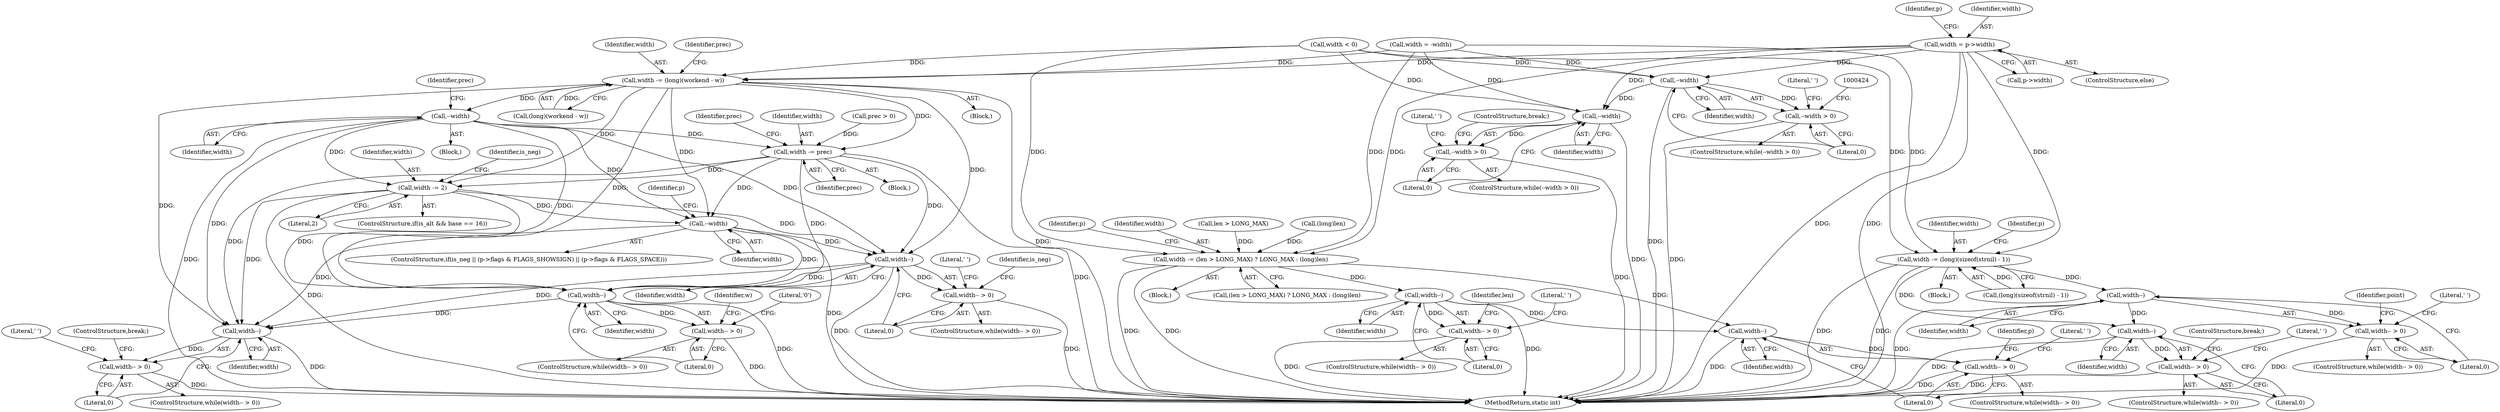 digraph "0_curl_curl-7_51_0-162-g3ab3c16@pointer" {
"1000322" [label="(Call,width = p->width)"];
"1000417" [label="(Call,--width)"];
"1000416" [label="(Call,--width > 0)"];
"1000434" [label="(Call,--width)"];
"1000433" [label="(Call,--width > 0)"];
"1000568" [label="(Call,width -= (long)(workend - w))"];
"1000598" [label="(Call,--width)"];
"1000605" [label="(Call,width -= prec)"];
"1000624" [label="(Call,width -= 2)"];
"1000641" [label="(Call,--width)"];
"1000659" [label="(Call,width--)"];
"1000658" [label="(Call,width-- > 0)"];
"1000721" [label="(Call,width--)"];
"1000720" [label="(Call,width-- > 0)"];
"1000743" [label="(Call,width--)"];
"1000742" [label="(Call,width-- > 0)"];
"1000824" [label="(Call,width -= (len > LONG_MAX) ? LONG_MAX : (long)len)"];
"1000851" [label="(Call,width--)"];
"1000850" [label="(Call,width-- > 0)"];
"1000876" [label="(Call,width--)"];
"1000875" [label="(Call,width-- > 0)"];
"1000939" [label="(Call,width -= (long)(sizeof(strnil) - 1))"];
"1000955" [label="(Call,width--)"];
"1000954" [label="(Call,width-- > 0)"];
"1000982" [label="(Call,width--)"];
"1000981" [label="(Call,width-- > 0)"];
"1000576" [label="(Identifier,prec)"];
"1000629" [label="(Identifier,is_neg)"];
"1000438" [label="(Literal,' ')"];
"1000660" [label="(Identifier,width)"];
"1000748" [label="(ControlStructure,break;)"];
"1000827" [label="(Call,len > LONG_MAX)"];
"1000722" [label="(Identifier,width)"];
"1000744" [label="(Identifier,width)"];
"1000745" [label="(Literal,0)"];
"1000416" [label="(Call,--width > 0)"];
"1000959" [label="(Literal,' ')"];
"1000663" [label="(Literal,' ')"];
"1000642" [label="(Identifier,width)"];
"1000604" [label="(Block,)"];
"1000417" [label="(Call,--width)"];
"1000956" [label="(Identifier,width)"];
"1000875" [label="(Call,width-- > 0)"];
"1000962" [label="(Identifier,point)"];
"1000432" [label="(ControlStructure,while(--width > 0))"];
"1000747" [label="(Literal,' ')"];
"1000849" [label="(ControlStructure,while(width-- > 0))"];
"1000624" [label="(Call,width -= 2)"];
"1000876" [label="(Call,width--)"];
"1000880" [label="(Literal,' ')"];
"1000434" [label="(Call,--width)"];
"1000824" [label="(Call,width -= (len > LONG_MAX) ? LONG_MAX : (long)len)"];
"1000957" [label="(Literal,0)"];
"1000322" [label="(Call,width = p->width)"];
"1000743" [label="(Call,width--)"];
"1000984" [label="(Literal,0)"];
"1000982" [label="(Call,width--)"];
"1000570" [label="(Call,(long)(workend - w))"];
"1000330" [label="(Identifier,p)"];
"1000878" [label="(Literal,0)"];
"1000950" [label="(Identifier,p)"];
"1000592" [label="(Block,)"];
"1000324" [label="(Call,p->width)"];
"1000568" [label="(Call,width -= (long)(workend - w))"];
"1000850" [label="(Call,width-- > 0)"];
"1000983" [label="(Identifier,width)"];
"1000939" [label="(Call,width -= (long)(sizeof(strnil) - 1))"];
"1000884" [label="(Identifier,p)"];
"1000625" [label="(Identifier,width)"];
"1000433" [label="(Call,--width > 0)"];
"1000439" [label="(ControlStructure,break;)"];
"1000418" [label="(Identifier,width)"];
"1000415" [label="(ControlStructure,while(--width > 0))"];
"1000419" [label="(Literal,0)"];
"1000659" [label="(Call,width--)"];
"1000826" [label="(Call,(len > LONG_MAX) ? LONG_MAX : (long)len)"];
"1000954" [label="(Call,width-- > 0)"];
"1000721" [label="(Call,width--)"];
"1000741" [label="(ControlStructure,while(width-- > 0))"];
"1000323" [label="(Identifier,width)"];
"1000831" [label="(Call,(long)len)"];
"1000742" [label="(Call,width-- > 0)"];
"1000303" [label="(Call,width < 0)"];
"1000719" [label="(ControlStructure,while(width-- > 0))"];
"1000626" [label="(Literal,2)"];
"1000641" [label="(Call,--width)"];
"1000627" [label="(ControlStructure,if(is_neg || (p->flags & FLAGS_SHOWSIGN) || (p->flags & FLAGS_SPACE)))"];
"1000860" [label="(Identifier,len)"];
"1000750" [label="(Block,)"];
"1000435" [label="(Identifier,width)"];
"1000877" [label="(Identifier,width)"];
"1000569" [label="(Identifier,width)"];
"1000606" [label="(Identifier,width)"];
"1000986" [label="(Literal,' ')"];
"1000837" [label="(Identifier,p)"];
"1000987" [label="(ControlStructure,break;)"];
"1000658" [label="(Call,width-- > 0)"];
"1000607" [label="(Identifier,prec)"];
"1000661" [label="(Literal,0)"];
"1000665" [label="(Identifier,is_neg)"];
"1000853" [label="(Literal,0)"];
"1000725" [label="(Literal,'0')"];
"1000602" [label="(Identifier,prec)"];
"1000940" [label="(Identifier,width)"];
"1000874" [label="(ControlStructure,while(width-- > 0))"];
"1000605" [label="(Call,width -= prec)"];
"1000598" [label="(Call,--width)"];
"1000599" [label="(Identifier,width)"];
"1000321" [label="(ControlStructure,else)"];
"1000436" [label="(Literal,0)"];
"1000390" [label="(Block,)"];
"1000941" [label="(Call,(long)(sizeof(strnil) - 1))"];
"1000648" [label="(Identifier,p)"];
"1000825" [label="(Identifier,width)"];
"1000723" [label="(Literal,0)"];
"1000980" [label="(ControlStructure,while(width-- > 0))"];
"1000851" [label="(Call,width--)"];
"1001386" [label="(MethodReturn,static int)"];
"1000852" [label="(Identifier,width)"];
"1000933" [label="(Block,)"];
"1000981" [label="(Call,width-- > 0)"];
"1000618" [label="(ControlStructure,if(is_alt && base == 16))"];
"1000601" [label="(Call,prec > 0)"];
"1000955" [label="(Call,width--)"];
"1000611" [label="(Identifier,prec)"];
"1000855" [label="(Literal,' ')"];
"1000421" [label="(Literal,' ')"];
"1000720" [label="(Call,width-- > 0)"];
"1000307" [label="(Call,width = -width)"];
"1000657" [label="(ControlStructure,while(width-- > 0))"];
"1000953" [label="(ControlStructure,while(width-- > 0))"];
"1000729" [label="(Identifier,w)"];
"1000322" -> "1000321"  [label="AST: "];
"1000322" -> "1000324"  [label="CFG: "];
"1000323" -> "1000322"  [label="AST: "];
"1000324" -> "1000322"  [label="AST: "];
"1000330" -> "1000322"  [label="CFG: "];
"1000322" -> "1001386"  [label="DDG: "];
"1000322" -> "1001386"  [label="DDG: "];
"1000322" -> "1000417"  [label="DDG: "];
"1000322" -> "1000434"  [label="DDG: "];
"1000322" -> "1000568"  [label="DDG: "];
"1000322" -> "1000824"  [label="DDG: "];
"1000322" -> "1000939"  [label="DDG: "];
"1000417" -> "1000416"  [label="AST: "];
"1000417" -> "1000418"  [label="CFG: "];
"1000418" -> "1000417"  [label="AST: "];
"1000419" -> "1000417"  [label="CFG: "];
"1000417" -> "1001386"  [label="DDG: "];
"1000417" -> "1000416"  [label="DDG: "];
"1000303" -> "1000417"  [label="DDG: "];
"1000307" -> "1000417"  [label="DDG: "];
"1000417" -> "1000434"  [label="DDG: "];
"1000416" -> "1000415"  [label="AST: "];
"1000416" -> "1000419"  [label="CFG: "];
"1000419" -> "1000416"  [label="AST: "];
"1000421" -> "1000416"  [label="CFG: "];
"1000424" -> "1000416"  [label="CFG: "];
"1000416" -> "1001386"  [label="DDG: "];
"1000434" -> "1000433"  [label="AST: "];
"1000434" -> "1000435"  [label="CFG: "];
"1000435" -> "1000434"  [label="AST: "];
"1000436" -> "1000434"  [label="CFG: "];
"1000434" -> "1001386"  [label="DDG: "];
"1000434" -> "1000433"  [label="DDG: "];
"1000303" -> "1000434"  [label="DDG: "];
"1000307" -> "1000434"  [label="DDG: "];
"1000433" -> "1000432"  [label="AST: "];
"1000433" -> "1000436"  [label="CFG: "];
"1000436" -> "1000433"  [label="AST: "];
"1000438" -> "1000433"  [label="CFG: "];
"1000439" -> "1000433"  [label="CFG: "];
"1000433" -> "1001386"  [label="DDG: "];
"1000568" -> "1000390"  [label="AST: "];
"1000568" -> "1000570"  [label="CFG: "];
"1000569" -> "1000568"  [label="AST: "];
"1000570" -> "1000568"  [label="AST: "];
"1000576" -> "1000568"  [label="CFG: "];
"1000568" -> "1001386"  [label="DDG: "];
"1000570" -> "1000568"  [label="DDG: "];
"1000303" -> "1000568"  [label="DDG: "];
"1000307" -> "1000568"  [label="DDG: "];
"1000568" -> "1000598"  [label="DDG: "];
"1000568" -> "1000605"  [label="DDG: "];
"1000568" -> "1000624"  [label="DDG: "];
"1000568" -> "1000641"  [label="DDG: "];
"1000568" -> "1000659"  [label="DDG: "];
"1000568" -> "1000721"  [label="DDG: "];
"1000568" -> "1000743"  [label="DDG: "];
"1000598" -> "1000592"  [label="AST: "];
"1000598" -> "1000599"  [label="CFG: "];
"1000599" -> "1000598"  [label="AST: "];
"1000602" -> "1000598"  [label="CFG: "];
"1000598" -> "1001386"  [label="DDG: "];
"1000598" -> "1000605"  [label="DDG: "];
"1000598" -> "1000624"  [label="DDG: "];
"1000598" -> "1000641"  [label="DDG: "];
"1000598" -> "1000659"  [label="DDG: "];
"1000598" -> "1000721"  [label="DDG: "];
"1000598" -> "1000743"  [label="DDG: "];
"1000605" -> "1000604"  [label="AST: "];
"1000605" -> "1000607"  [label="CFG: "];
"1000606" -> "1000605"  [label="AST: "];
"1000607" -> "1000605"  [label="AST: "];
"1000611" -> "1000605"  [label="CFG: "];
"1000605" -> "1001386"  [label="DDG: "];
"1000601" -> "1000605"  [label="DDG: "];
"1000605" -> "1000624"  [label="DDG: "];
"1000605" -> "1000641"  [label="DDG: "];
"1000605" -> "1000659"  [label="DDG: "];
"1000605" -> "1000721"  [label="DDG: "];
"1000605" -> "1000743"  [label="DDG: "];
"1000624" -> "1000618"  [label="AST: "];
"1000624" -> "1000626"  [label="CFG: "];
"1000625" -> "1000624"  [label="AST: "];
"1000626" -> "1000624"  [label="AST: "];
"1000629" -> "1000624"  [label="CFG: "];
"1000624" -> "1001386"  [label="DDG: "];
"1000624" -> "1000641"  [label="DDG: "];
"1000624" -> "1000659"  [label="DDG: "];
"1000624" -> "1000721"  [label="DDG: "];
"1000624" -> "1000743"  [label="DDG: "];
"1000641" -> "1000627"  [label="AST: "];
"1000641" -> "1000642"  [label="CFG: "];
"1000642" -> "1000641"  [label="AST: "];
"1000648" -> "1000641"  [label="CFG: "];
"1000641" -> "1001386"  [label="DDG: "];
"1000641" -> "1000659"  [label="DDG: "];
"1000641" -> "1000721"  [label="DDG: "];
"1000641" -> "1000743"  [label="DDG: "];
"1000659" -> "1000658"  [label="AST: "];
"1000659" -> "1000660"  [label="CFG: "];
"1000660" -> "1000659"  [label="AST: "];
"1000661" -> "1000659"  [label="CFG: "];
"1000659" -> "1001386"  [label="DDG: "];
"1000659" -> "1000658"  [label="DDG: "];
"1000659" -> "1000721"  [label="DDG: "];
"1000659" -> "1000743"  [label="DDG: "];
"1000658" -> "1000657"  [label="AST: "];
"1000658" -> "1000661"  [label="CFG: "];
"1000661" -> "1000658"  [label="AST: "];
"1000663" -> "1000658"  [label="CFG: "];
"1000665" -> "1000658"  [label="CFG: "];
"1000658" -> "1001386"  [label="DDG: "];
"1000721" -> "1000720"  [label="AST: "];
"1000721" -> "1000722"  [label="CFG: "];
"1000722" -> "1000721"  [label="AST: "];
"1000723" -> "1000721"  [label="CFG: "];
"1000721" -> "1001386"  [label="DDG: "];
"1000721" -> "1000720"  [label="DDG: "];
"1000721" -> "1000743"  [label="DDG: "];
"1000720" -> "1000719"  [label="AST: "];
"1000720" -> "1000723"  [label="CFG: "];
"1000723" -> "1000720"  [label="AST: "];
"1000725" -> "1000720"  [label="CFG: "];
"1000729" -> "1000720"  [label="CFG: "];
"1000720" -> "1001386"  [label="DDG: "];
"1000743" -> "1000742"  [label="AST: "];
"1000743" -> "1000744"  [label="CFG: "];
"1000744" -> "1000743"  [label="AST: "];
"1000745" -> "1000743"  [label="CFG: "];
"1000743" -> "1001386"  [label="DDG: "];
"1000743" -> "1000742"  [label="DDG: "];
"1000742" -> "1000741"  [label="AST: "];
"1000742" -> "1000745"  [label="CFG: "];
"1000745" -> "1000742"  [label="AST: "];
"1000747" -> "1000742"  [label="CFG: "];
"1000748" -> "1000742"  [label="CFG: "];
"1000742" -> "1001386"  [label="DDG: "];
"1000824" -> "1000750"  [label="AST: "];
"1000824" -> "1000826"  [label="CFG: "];
"1000825" -> "1000824"  [label="AST: "];
"1000826" -> "1000824"  [label="AST: "];
"1000837" -> "1000824"  [label="CFG: "];
"1000824" -> "1001386"  [label="DDG: "];
"1000824" -> "1001386"  [label="DDG: "];
"1000827" -> "1000824"  [label="DDG: "];
"1000831" -> "1000824"  [label="DDG: "];
"1000303" -> "1000824"  [label="DDG: "];
"1000307" -> "1000824"  [label="DDG: "];
"1000824" -> "1000851"  [label="DDG: "];
"1000824" -> "1000876"  [label="DDG: "];
"1000851" -> "1000850"  [label="AST: "];
"1000851" -> "1000852"  [label="CFG: "];
"1000852" -> "1000851"  [label="AST: "];
"1000853" -> "1000851"  [label="CFG: "];
"1000851" -> "1001386"  [label="DDG: "];
"1000851" -> "1000850"  [label="DDG: "];
"1000851" -> "1000876"  [label="DDG: "];
"1000850" -> "1000849"  [label="AST: "];
"1000850" -> "1000853"  [label="CFG: "];
"1000853" -> "1000850"  [label="AST: "];
"1000855" -> "1000850"  [label="CFG: "];
"1000860" -> "1000850"  [label="CFG: "];
"1000850" -> "1001386"  [label="DDG: "];
"1000876" -> "1000875"  [label="AST: "];
"1000876" -> "1000877"  [label="CFG: "];
"1000877" -> "1000876"  [label="AST: "];
"1000878" -> "1000876"  [label="CFG: "];
"1000876" -> "1001386"  [label="DDG: "];
"1000876" -> "1000875"  [label="DDG: "];
"1000875" -> "1000874"  [label="AST: "];
"1000875" -> "1000878"  [label="CFG: "];
"1000878" -> "1000875"  [label="AST: "];
"1000880" -> "1000875"  [label="CFG: "];
"1000884" -> "1000875"  [label="CFG: "];
"1000875" -> "1001386"  [label="DDG: "];
"1000939" -> "1000933"  [label="AST: "];
"1000939" -> "1000941"  [label="CFG: "];
"1000940" -> "1000939"  [label="AST: "];
"1000941" -> "1000939"  [label="AST: "];
"1000950" -> "1000939"  [label="CFG: "];
"1000939" -> "1001386"  [label="DDG: "];
"1000939" -> "1001386"  [label="DDG: "];
"1000941" -> "1000939"  [label="DDG: "];
"1000303" -> "1000939"  [label="DDG: "];
"1000307" -> "1000939"  [label="DDG: "];
"1000939" -> "1000955"  [label="DDG: "];
"1000939" -> "1000982"  [label="DDG: "];
"1000955" -> "1000954"  [label="AST: "];
"1000955" -> "1000956"  [label="CFG: "];
"1000956" -> "1000955"  [label="AST: "];
"1000957" -> "1000955"  [label="CFG: "];
"1000955" -> "1001386"  [label="DDG: "];
"1000955" -> "1000954"  [label="DDG: "];
"1000955" -> "1000982"  [label="DDG: "];
"1000954" -> "1000953"  [label="AST: "];
"1000954" -> "1000957"  [label="CFG: "];
"1000957" -> "1000954"  [label="AST: "];
"1000959" -> "1000954"  [label="CFG: "];
"1000962" -> "1000954"  [label="CFG: "];
"1000954" -> "1001386"  [label="DDG: "];
"1000982" -> "1000981"  [label="AST: "];
"1000982" -> "1000983"  [label="CFG: "];
"1000983" -> "1000982"  [label="AST: "];
"1000984" -> "1000982"  [label="CFG: "];
"1000982" -> "1001386"  [label="DDG: "];
"1000982" -> "1000981"  [label="DDG: "];
"1000981" -> "1000980"  [label="AST: "];
"1000981" -> "1000984"  [label="CFG: "];
"1000984" -> "1000981"  [label="AST: "];
"1000986" -> "1000981"  [label="CFG: "];
"1000987" -> "1000981"  [label="CFG: "];
"1000981" -> "1001386"  [label="DDG: "];
}
